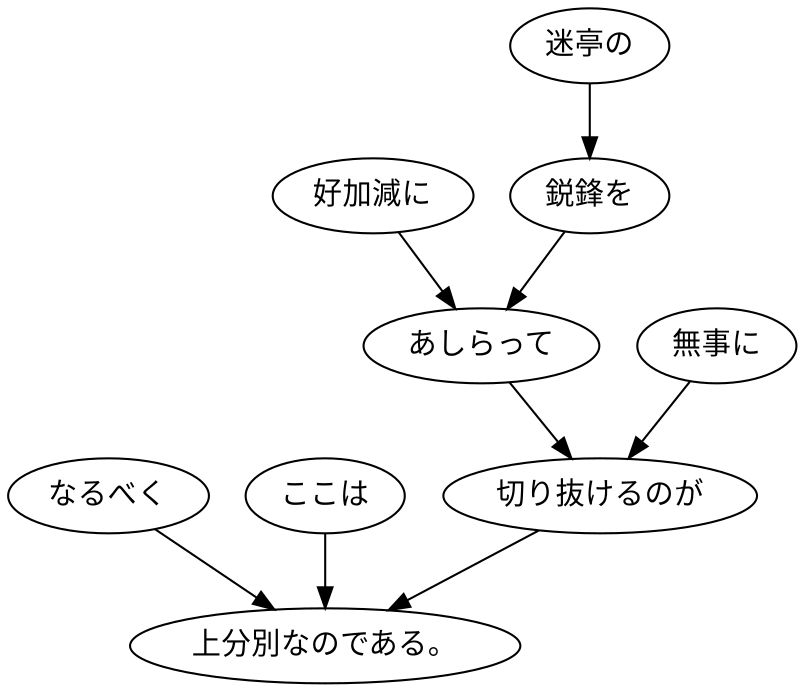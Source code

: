 digraph graph2616 {
	node0 [label="なるべく"];
	node1 [label="ここは"];
	node2 [label="好加減に"];
	node3 [label="迷亭の"];
	node4 [label="鋭鋒を"];
	node5 [label="あしらって"];
	node6 [label="無事に"];
	node7 [label="切り抜けるのが"];
	node8 [label="上分別なのである。"];
	node0 -> node8;
	node1 -> node8;
	node2 -> node5;
	node3 -> node4;
	node4 -> node5;
	node5 -> node7;
	node6 -> node7;
	node7 -> node8;
}
